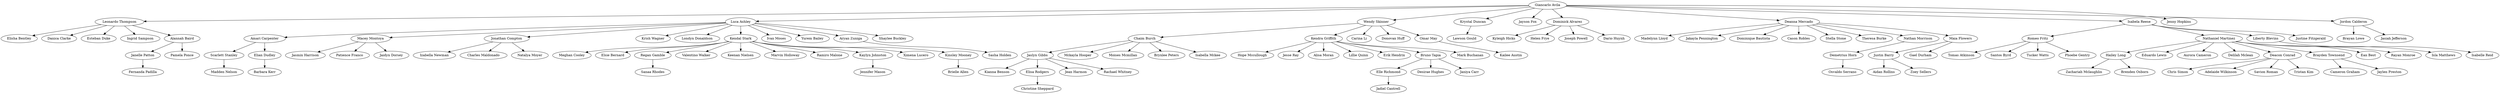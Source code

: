 strict digraph "" {
	graph [bb="0,0,930.12,863.53"];
	node [label="\N"];
	"Leonardo Thompson"	 [height=0.5,
		pos="482.87,394.47",
		width=2.3299];
	"Elisha Bentley"	 [height=0.5,
		pos="547.32,383.93",
		width=1.7202];
	"Leonardo Thompson" -> "Elisha Bentley"	 [pos="e,547.31,383.94 547.27,383.94 547.28,383.94 547.29,383.94 547.29,383.94"];
	"Danica Clarke"	 [height=0.5,
		pos="491.26,330.57",
		width=1.6925];
	"Leonardo Thompson" -> "Danica Clarke"	 [pos="e,488.84,348.98 485.25,376.33 485.95,370.98 486.74,364.99 487.51,359.15"];
	"Esteban Duke"	 [height=0.5,
		pos="457.83,330.3",
		width=1.6519];
	"Leonardo Thompson" -> "Esteban Duke"	 [pos="e,464.87,348.34 475.76,376.25 473.53,370.52 471,364.04 468.57,357.81"];
	"Ingrid Sampson"	 [height=0.5,
		pos="529.76,348.95",
		width=1.8433];
	"Leonardo Thompson" -> "Ingrid Sampson"	 [pos="e,511.78,366.41 501.13,376.74 502.23,375.68 503.34,374.6 504.45,373.52"];
	"Alannah Baird"	 [height=0.5,
		pos="517.33,290.8",
		width=1.7201];
	"Leonardo Thompson" -> "Alannah Baird"	 [pos="e,511.28,309 488.87,376.41 494.18,360.45 501.99,336.93 508.09,318.58"];
	"Janelle Patton"	 [height=0.5,
		pos="537.95,190.03",
		width=1.652];
	"Alannah Baird" -> "Janelle Patton"	 [pos="e,534.23,208.23 521.01,272.79 524.1,257.69 528.57,235.87 532.14,218.42"];
	"Pamela Ponce"	 [height=0.5,
		pos="566.92,218.03",
		width=1.6655];
	"Alannah Baird" -> "Pamela Ponce"	 [pos="e,554.8,235.81 529.58,272.81 535.47,264.18 542.63,253.66 549.11,244.17"];
	"Fernanda Padilla"	 [height=0.5,
		pos="585.43,108.63",
		width=1.9384];
	"Janelle Patton" -> "Fernanda Padilla"	 [pos="e,574.92,126.64 548.49,171.96 554.76,161.21 562.83,147.38 569.82,135.38"];
	"Romeo Fritz"	 [height=0.5,
		pos="592.03,339.58",
		width=1.5157];
	"Tomas Atkinson"	 [height=0.5,
		pos="653.82,264.39",
		width=1.881];
	"Romeo Fritz" -> "Tomas Atkinson"	 [pos="e,639.35,281.99 606.36,322.14 614.26,312.53 624.21,300.42 632.95,289.78"];
	"Santos Byrd"	 [height=0.5,
		pos="623.94,246.68",
		width=1.4886];
	"Romeo Fritz" -> "Santos Byrd"	 [pos="e,617.7,264.85 598.18,321.66 602.79,308.26 609.17,289.67 614.43,274.35"];
	"Tucker Watts"	 [height=0.5,
		pos="592.99,250.22",
		width=1.5783];
	"Romeo Fritz" -> "Tucker Watts"	 [pos="e,592.8,268.27 592.23,321.49 592.36,309.14 592.54,292.52 592.69,278.44"];
	"Phoebe Gentry"	 [height=0.5,
		pos="670.73,299.78",
		width=1.7475];
	"Romeo Fritz" -> "Phoebe Gentry"	 [pos="e,639.7,315.47 622.23,324.3 625,322.9 627.84,321.47 630.68,320.03"];
	"Jaslyn Gibbs"	 [height=0.5,
		pos="183.13,316.36",
		width=1.5432];
	"Kianna Benson"	 [height=0.5,
		pos="102.33,320.52",
		width=1.7885];
	"Jaslyn Gibbs" -> "Kianna Benson"	 [pos="e,127.56,319.22 127.89,319.2 127.84,319.2 127.78,319.21 127.73,319.21"];
	"Elisa Rodgers"	 [height=0.5,
		pos="146.33,228.52",
		width=1.6521];
	"Jaslyn Gibbs" -> "Elisa Rodgers"	 [pos="e,153.82,246.4 175.51,298.16 170.39,285.95 163.56,269.64 157.79,255.87"];
	"Jean Harmon"	 [height=0.5,
		pos="100.95,361.43",
		width=1.5836];
	"Jaslyn Gibbs" -> "Jean Harmon"	 [pos="e,129.56,345.73 154.85,331.87 149.61,334.74 144.07,337.78 138.61,340.77"];
	"Rachael Whitney"	 [height=0.5,
		pos="121,273.92",
		width=1.9748];
	"Jaslyn Gibbs" -> "Rachael Whitney"	 [pos="e,145.91,290.94 159.29,300.07 157.64,298.95 155.97,297.81 154.29,296.66"];
	"Christine Sheppard"	 [height=0.5,
		pos="78.143,182.71",
		width=2.1706];
	"Elisa Rodgers" -> "Christine Sheppard"	 [pos="e,103.87,199.99 121.71,211.98 118.63,209.91 115.44,207.76 112.25,205.62"];
	"Amari Carpenter"	 [height=0.5,
		pos="406.97,638.93",
		width=1.9382];
	"Scarlett Stanley"	 [height=0.5,
		pos="377.39,737.69",
		width=1.8293];
	"Amari Carpenter" -> "Scarlett Stanley"	 [pos="e,382.78,719.69 401.54,657.05 397.12,671.8 390.81,692.89 385.75,709.8"];
	"Elian Dudley"	 [height=0.5,
		pos="325.19,703.21",
		width=1.5837];
	"Amari Carpenter" -> "Elian Dudley"	 [pos="e,346.6,686.38 385.05,656.16 375.74,663.48 364.74,672.13 354.72,680"];
	"Madden Nelson"	 [height=0.5,
		pos="353.99,825.57",
		width=1.8431];
	"Scarlett Stanley" -> "Madden Nelson"	 [pos="e,358.83,807.39 372.54,755.9 369.34,767.92 365.09,783.9 361.46,797.53"];
	"Barbara Kerr"	 [height=0.5,
		pos="277.44,781.51",
		width=1.5696];
	"Elian Dudley" -> "Barbara Kerr"	 [pos="e,288.23,763.81 314.35,720.98 308.19,731.09 300.35,743.95 293.48,755.21"];
	"Macey Montoya"	 [height=0.5,
		pos="436.55,641.73",
		width=1.8975];
	"Jasmin Harrison"	 [height=0.5,
		pos="425.34,736.47",
		width=1.8841];
	"Macey Montoya" -> "Jasmin Harrison"	 [pos="e,427.5,718.26 434.39,659.99 432.78,673.62 430.54,692.5 428.7,708.09"];
	"Patience Franco"	 [height=0.5,
		pos="390.43,718.92",
		width=1.8564];
	"Macey Montoya" -> "Patience Franco"	 [pos="e,401.07,701.11 425.86,659.63 420.04,669.37 412.72,681.61 406.25,692.44"];
	"Jaidyn Dorsey"	 [height=0.5,
		pos="353.18,696.33",
		width=1.693];
	"Macey Montoya" -> "Jaidyn Dorsey"	 [pos="e,378.52,679.74 410.63,658.71 403.12,663.63 394.81,669.07 386.89,674.25"];
	"Jonathan Compton"	 [height=0.5,
		pos="565.3,582.41",
		width=2.1299];
	"Izabella Newman"	 [height=0.5,
		pos="645.82,586.88",
		width=2.0062];
	"Jonathan Compton" -> "Izabella Newman"	 [pos="e,640.36,586.58 640.03,586.56 640.09,586.57 640.14,586.57 640.2,586.57"];
	"Charles Maldonado"	 [height=0.5,
		pos="635,644.06",
		width=2.2114];
	"Jonathan Compton" -> "Charles Maldonado"	 [pos="e,614.93,626.3 585.09,599.91 591.95,605.98 599.77,612.89 607.15,619.43"];
	"Natalya Moyer"	 [height=0.5,
		pos="650.96,617.7",
		width=1.7609];
	"Jonathan Compton" -> "Natalya Moyer"	 [pos="e,614.87,602.83 603.62,598.2 604.21,598.44 604.79,598.68 605.38,598.92"];
	"Luca Ashley"	 [height=0.5,
		pos="476.82,565.21",
		width=1.5156];
	"Luca Ashley" -> "Amari Carpenter"	 [pos="e,423.65,621.33 460.27,582.68 451.46,591.98 440.47,603.58 430.76,613.82"];
	"Luca Ashley" -> "Macey Montoya"	 [pos="e,445.98,623.81 467.48,582.96 462.49,592.45 456.23,604.33 450.66,614.93"];
	"Luca Ashley" -> "Jonathan Compton"	 [pos="e,524.41,574.46 523.91,574.36 524,574.38 524.08,574.39 524.16,574.41"];
	"Krish Wagner"	 [height=0.5,
		pos="481.63,607.52",
		width=1.6415];
	"Luca Ashley" -> "Krish Wagner"	 [pos="e,479.57,589.35 478.89,583.4 478.9,583.52 478.92,583.65 478.93,583.77"];
	"Londyn Donaldson"	 [height=0.5,
		pos="528.24,548.18",
		width=2.1708];
	"Luca Ashley" -> "Londyn Donaldson"	 [pos="e,515.87,552.28 515.53,552.39 515.59,552.37 515.64,552.35 515.7,552.33"];
	"Kendal Stark"	 [height=0.5,
		pos="523.87,660.8",
		width=1.5701];
	"Luca Ashley" -> "Kendal Stark"	 [pos="e,515.06,642.9 485.67,583.19 492.7,597.48 502.65,617.68 510.62,633.9"];
	"Ivan Moses"	 [height=0.5,
		pos="528.1,570.3",
		width=1.4201];
	"Luca Ashley" -> "Ivan Moses"	 [pos="e,528.06,570.3 527.95,570.29 527.98,570.29 528,570.29 528.02,570.3"];
	"Yurem Bailey"	 [height=0.5,
		pos="512.57,594.25",
		width=1.6383];
	"Luca Ashley" -> "Yurem Bailey"	 [pos="e,497.99,582.41 497.62,582.11 497.68,582.16 497.74,582.21 497.8,582.26"];
	"Aryan Zuniga"	 [height=0.5,
		pos="415.68,603.75",
		width=1.6519];
	"Luca Ashley" -> "Aryan Zuniga"	 [pos="e,441.74,587.32 451.25,581.33 450.95,581.52 450.66,581.7 450.36,581.89"];
	"Shaylee Buckley"	 [height=0.5,
		pos="450.31,588.82",
		width=1.9384];
	"Luca Ashley" -> "Shaylee Buckley"	 [pos="e,457.44,582.47 457.84,582.12 457.77,582.18 457.71,582.24 457.64,582.29"];
	"Meghan Cooley"	 [height=0.5,
		pos="472.08,718.93",
		width=1.8567];
	"Kendal Stark" -> "Meghan Cooley"	 [pos="e,487.97,701.1 508.33,678.24 504.11,682.98 499.44,688.22 494.91,693.31"];
	"Elsie Bernard"	 [height=0.5,
		pos="477.16,744.97",
		width=1.6245];
	"Kendal Stark" -> "Elsie Bernard"	 [pos="e,487.05,727.15 513.96,678.65 507.58,690.15 499.18,705.3 492.01,718.22"];
	"Regan Gamble"	 [height=0.5,
		pos="513.31,761.25",
		width=1.7473];
	"Kendal Stark" -> "Regan Gamble"	 [pos="e,515.24,742.94 521.93,679.23 520.35,694.24 518.1,715.68 516.29,732.88"];
	"Valentino Walker"	 [height=0.5,
		pos="509.69,722.25",
		width=1.9826];
	"Kendal Stark" -> "Valentino Walker"	 [pos="e,513.89,704.06 519.69,678.91 518.58,683.74 517.35,689.08 516.14,694.3"];
	"Keenan Nielsen"	 [height=0.5,
		pos="562.46,711.97",
		width=1.8427];
	"Kendal Stark" -> "Keenan Nielsen"	 [pos="e,549.02,694.16 537.15,678.41 538.95,680.8 540.82,683.29 542.71,685.78"];
	"Marvin Holloway"	 [height=0.5,
		pos="603.21,659.43",
		width=2.0341];
	"Kendal Stark" -> "Marvin Holloway"	 [pos="e,580.98,659.81 580.68,659.82 580.73,659.82 580.78,659.82 580.83,659.82"];
	"Ramiro Malone"	 [height=0.5,
		pos="583.75,682.22",
		width=1.8294];
	"Kendal Stark" -> "Ramiro Malone"	 [pos="e,562.07,674.47 561.79,674.37 561.84,674.39 561.88,674.4 561.93,674.42"];
	"Kaylyn Johnston"	 [height=0.5,
		pos="589.5,731.19",
		width=1.9389];
	"Kendal Stark" -> "Kaylyn Johnston"	 [pos="e,573.01,713.5 540.09,678.2 547.92,686.6 557.46,696.83 566.06,706.05"];
	"Ximena Lucero"	 [height=0.5,
		pos="543.24,737.39",
		width=1.8153];
	"Kendal Stark" -> "Ximena Lucero"	 [pos="e,538.68,719.37 528.46,678.95 530.77,688.11 533.63,699.42 536.22,709.63"];
	"Kinsley Mooney"	 [height=0.5,
		pos="620.06,696.46",
		width=1.9251];
	"Kendal Stark" -> "Kinsley Mooney"	 [pos="e,580.21,681.69 560.78,674.49 564.06,675.7 567.41,676.94 570.77,678.19"];
	"Sasha Holden"	 [height=0.5,
		pos="329.61,669.1",
		width=1.6384];
	"Aryan Zuniga" -> "Sasha Holden"	 [pos="e,351.7,652.32 393.51,620.58 383.27,628.35 370.95,637.71 359.87,646.12"];
	"Sanaa Rhodes"	 [height=0.5,
		pos="517.12,845.53",
		width=1.6657];
	"Regan Gamble" -> "Sanaa Rhodes"	 [pos="e,516.29,827.28 514.14,779.53 514.63,790.47 515.27,804.6 515.83,816.98"];
	"Jennifer Mason"	 [height=0.5,
		pos="622.68,811.01",
		width=1.802];
	"Kaylyn Johnston" -> "Jennifer Mason"	 [pos="e,615.18,792.97 597.03,749.3 601.23,759.41 606.55,772.2 611.25,783.51"];
	"Brielle Allen"	 [height=0.5,
		pos="680.05,761.55",
		width=1.5429];
	"Kinsley Mooney" -> "Brielle Allen"	 [pos="e,664.1,744.23 636.45,714.24 642.77,721.1 650.11,729.06 656.95,736.48"];
	"Hailey Long"	 [height=0.5,
		pos="755.5,452.66",
		width=1.5155];
	"Zachariah Mclaughlin"	 [height=0.5,
		pos="841.68,432.84",
		width=2.4566];
	"Hailey Long" -> "Zachariah Mclaughlin"	 [pos="e,800.85,442.23 800.36,442.34 800.44,442.32 800.52,442.31 800.6,442.29"];
	"Brenden Osborn"	 [height=0.5,
		pos="836.6,486.91",
		width=1.8976];
	"Hailey Long" -> "Brenden Osborn"	 [pos="e,800.2,471.54 789.42,466.99 789.87,467.17 790.32,467.36 790.76,467.55"];
	"Giancarlo Avila"	 [height=0.5,
		pos="452.43,459.1",
		width=1.8248];
	"Giancarlo Avila" -> "Leonardo Thompson"	 [pos="e,474.23,412.83 460.91,441.1 463.7,435.17 466.87,428.45 469.91,421.98"];
	"Giancarlo Avila" -> "Luca Ashley"	 [pos="e,472.66,547.12 456.57,477.1 460.35,493.57 466.01,518.18 470.39,537.21"];
	"Wendy Skinner"	 [height=0.5,
		pos="393.34,369.3",
		width=1.7962];
	"Giancarlo Avila" -> "Wendy Skinner"	 [pos="e,404.99,387 440.75,441.36 432.18,428.32 420.38,410.39 410.7,395.68"];
	"Krystal Duncan"	 [height=0.5,
		pos="446.17,426.75",
		width=1.8293];
	"Giancarlo Avila" -> "Krystal Duncan"	 [pos="e,448.87,440.69 448.93,441.03 448.92,440.98 448.91,440.92 448.9,440.86"];
	"Jayson Fox"	 [height=0.5,
		pos="486.15,443.73",
		width=1.3931];
	"Giancarlo Avila" -> "Jayson Fox"	 [pos="e,486.13,443.75 486.06,443.78 486.07,443.77 486.09,443.76 486.1,443.76"];
	"Dominick Alvarez"	 [height=0.5,
		pos="411.29,479.51",
		width=2.0886];
	"Giancarlo Avila" -> "Dominick Alvarez"	 [pos="e,419.93,475.23 420.42,474.98 420.34,475.02 420.26,475.07 420.18,475.11"];
	"Deanna Mercado"	 [height=0.5,
		pos="357.84,482.32",
		width=1.9653];
	"Giancarlo Avila" -> "Deanna Mercado"	 [pos="e,403.2,471.19 403.47,471.12 403.43,471.13 403.38,471.14 403.34,471.15"];
	"Isabela Reese"	 [height=0.5,
		pos="557.87,429.76",
		width=1.6243];
	"Giancarlo Avila" -> "Isabela Reese"	 [pos="e,514.33,441.88 498.68,446.23 500.63,445.69 502.59,445.14 504.55,444.6"];
	"Jenny Hopkins"	 [height=0.5,
		pos="495.71,467.5",
		width=1.7478];
	"Giancarlo Avila" -> "Jenny Hopkins"	 [pos="e,495.68,467.5 495.59,467.48 495.61,467.48 495.62,467.49 495.64,467.49"];
	"Jordon Calderon"	 [height=0.5,
		pos="456.33,486.81",
		width=1.9113];
	"Giancarlo Avila" -> "Jordon Calderon"	 [pos="e,455.03,477.61 454.96,477.12 454.97,477.2 454.99,477.28 455,477.36"];
	"Chaim Burch"	 [height=0.5,
		pos="284.78,346.18",
		width=1.5975];
	"Wendy Skinner" -> "Chaim Burch"	 [pos="e,332.39,356.32 341.92,358.35 341.82,358.33 341.72,358.3 341.62,358.28"];
	"Kendra Griffith"	 [height=0.5,
		pos="393.92,264.64",
		width=1.802];
	"Wendy Skinner" -> "Kendra Griffith"	 [pos="e,393.82,282.66 393.44,351.07 393.53,335.01 393.66,311.37 393.77,292.86"];
	"Carina Li"	 [height=0.5,
		pos="407.3,321.71",
		width=1.2153];
	"Wendy Skinner" -> "Carina Li"	 [pos="e,402.01,339.73 398.62,351.31 398.79,350.71 398.97,350.12 399.14,349.52"];
	"Donovan Huff"	 [height=0.5,
		pos="346.83,353.93",
		width=1.7022];
	"Wendy Skinner" -> "Donovan Huff"	 [pos="e,350.94,355.29 351.46,355.46 351.37,355.43 351.28,355.4 351.2,355.38"];
	"Omar May"	 [height=0.5,
		pos="355.49,321.05",
		width=1.3518];
	"Wendy Skinner" -> "Omar May"	 [pos="e,369.11,338.42 379.46,351.61 378.19,349.99 376.89,348.34 375.59,346.67"];
	"Lawson Gould"	 [height=0.5,
		pos="389.39,387.5",
		width=1.734];
	"Krystal Duncan" -> "Lawson Gould"	 [pos="e,413.78,404.36 421.76,409.88 421.6,409.76 421.43,409.65 421.26,409.53"];
	"Kyleigh Hicks"	 [height=0.5,
		pos="376.4,553.79",
		width=1.7067];
	"Dominick Alvarez" -> "Kyleigh Hicks"	 [pos="e,384.89,535.72 402.85,497.49 398.76,506.19 393.77,516.81 389.23,526.48"];
	"Helen Frye"	 [height=0.5,
		pos="340.65,556.22",
		width=1.379];
	"Dominick Alvarez" -> "Helen Frye"	 [pos="e,356.46,539.05 394.91,497.3 385.5,507.52 373.56,520.49 363.27,531.66"];
	"Joseph Powell"	 [height=0.5,
		pos="327.24,496.28",
		width=1.6932];
	"Dominick Alvarez" -> "Joseph Powell"	 [pos="e,353.03,491.14 353.37,491.07 353.32,491.08 353.26,491.09 353.2,491.1"];
	"Dario Huynh"	 [height=0.5,
		pos="354.28,430.89",
		width=1.5702];
	"Dominick Alvarez" -> "Dario Huynh"	 [pos="e,374.26,447.93 390.71,461.96 387.87,459.53 384.9,457.01 381.95,454.49"];
	"Madelynn Lloyd"	 [height=0.5,
		pos="278.08,455.54",
		width=1.925];
	"Deanna Mercado" -> "Madelynn Lloyd"	 [pos="e,314.25,467.69 314.69,467.84 314.62,467.81 314.54,467.79 314.47,467.76"];
	"Jakayla Pennington"	 [height=0.5,
		pos="294.6,432.7",
		width=2.1979];
	"Deanna Mercado" -> "Jakayla Pennington"	 [pos="e,316.81,450.13 335.72,464.97 332.18,462.19 328.46,459.27 324.77,456.38"];
	"Dominique Bautista"	 [height=0.5,
		pos="296.24,517.26",
		width=2.2526];
	"Deanna Mercado" -> "Dominique Bautista"	 [pos="e,325.84,500.47 328.84,498.77 328.72,498.84 328.59,498.91 328.47,498.98"];
	"Cason Robles"	 [height=0.5,
		pos="321.42,428.46",
		width=1.6387];
	"Deanna Mercado" -> "Cason Robles"	 [pos="e,333.37,446.13 345.71,464.39 343.6,461.27 341.37,457.96 339.14,454.67"];
	"Stella Stone"	 [height=0.5,
		pos="318.7,547.08",
		width=1.4611];
	"Deanna Mercado" -> "Stella Stone"	 [pos="e,329.54,529.14 346.93,500.36 343.2,506.54 338.94,513.58 334.88,520.3"];
	"Theresa Burke"	 [height=0.5,
		pos="286.24,483.09",
		width=1.7199];
	"Deanna Mercado" -> "Theresa Burke"	 [pos="e,286.45,483.09 287.04,483.08 286.91,483.08 286.8,483.09 286.7,483.09"];
	"Nathan Morrison"	 [height=0.5,
		pos="284.87,562.24",
		width=1.9659];
	"Deanna Mercado" -> "Nathan Morrison"	 [pos="e,301.02,544.55 341.64,500.06 331.73,510.92 318.87,525 307.91,537.01"];
	"Maia Flowers"	 [height=0.5,
		pos="248.47,511.49",
		width=1.6384];
	"Deanna Mercado" -> "Maia Flowers"	 [pos="e,293.19,499.56 308.91,495.37 306.95,495.9 304.98,496.42 303,496.95"];
	"Isabela Reese" -> "Romeo Fritz"	 [pos="e,585.24,357.49 564.78,411.51 569.63,398.72 576.19,381.38 581.67,366.94"];
	"Nathaniel Martinez"	 [height=0.5,
		pos="662.99,432.44",
		width=2.1837];
	"Isabela Reese" -> "Nathaniel Martinez"	 [pos="e,616.55,431.26 616.27,431.25 616.32,431.25 616.37,431.25 616.41,431.26"];
	"Liberty Blevins"	 [height=0.5,
		pos="592.01,387.07",
		width=1.8158];
	"Isabela Reese" -> "Liberty Blevins"	 [pos="e,577.9,404.72 572.15,411.9 572.27,411.75 572.39,411.61 572.51,411.46"];
	"Justine Fitzgerald"	 [height=0.5,
		pos="597.01,456.98",
		width=2.0205];
	"Isabela Reese" -> "Justine Fitzgerald"	 [pos="e,581.93,446.49 581.54,446.22 581.61,446.27 581.67,446.31 581.74,446.36"];
	"Brayan Lowe"	 [height=0.5,
		pos="377.24,516.78",
		width=1.6108];
	"Jordon Calderon" -> "Brayan Lowe"	 [pos="e,414,502.85 416.78,501.79 416.66,501.84 416.55,501.88 416.43,501.93"];
	"Jasiah Jefferson"	 [height=0.5,
		pos="426.04,542.81",
		width=1.8385];
	"Jordon Calderon" -> "Jasiah Jefferson"	 [pos="e,435.77,524.82 446.58,504.83 444.69,508.33 442.66,512.07 440.66,515.78"];
	"Chaim Burch" -> "Jaslyn Gibbs"	 [pos="e,224.41,328.47 242.55,333.79 239.74,332.97 236.89,332.13 234.04,331.29"];
	"Mckayla Hooper"	 [height=0.5,
		pos="237.48,293.96",
		width=1.9383];
	"Chaim Burch" -> "Mckayla Hooper"	 [pos="e,253.65,311.8 269.03,328.79 266.25,325.72 263.3,322.46 260.37,319.23"];
	"Moises Mcmillan"	 [height=0.5,
		pos="219.44,343.17",
		width=2.007];
	"Chaim Burch" -> "Moises Mcmillan"	 [pos="e,227.25,343.53 227.72,343.55 227.64,343.55 227.56,343.54 227.48,343.54"];
	"Brynlee Peters"	 [height=0.5,
		pos="206.12,381.01",
		width=1.7201];
	"Chaim Burch" -> "Brynlee Peters"	 [pos="e,240.28,365.88 251.42,360.95 250.84,361.21 250.27,361.46 249.69,361.72"];
	"Isabella Mckee"	 [height=0.5,
		pos="255.17,267.1",
		width=1.7743];
	"Chaim Burch" -> "Isabella Mckee"	 [pos="e,261.96,285.25 278.06,328.23 274.37,318.4 269.73,305.98 265.58,294.92"];
	"Hope Mccullough"	 [height=0.5,
		pos="404.54,202.46",
		width=2.0614];
	"Kendra Griffith" -> "Hope Mccullough"	 [pos="e,401.44,220.62 396.99,246.66 397.85,241.67 398.79,236.14 399.71,230.72"];
	"Jesse Ray"	 [height=0.5,
		pos="457.44,209.82",
		width=1.2427];
	"Kendra Griffith" -> "Jesse Ray"	 [pos="e,438.13,226.49 414.02,247.3 419.2,242.83 424.86,237.95 430.33,233.22"];
	"Alisa Moran"	 [height=0.5,
		pos="361.75,205.92",
		width=1.5156];
	"Kendra Griffith" -> "Alisa Moran"	 [pos="e,371.52,223.75 384.1,246.7 381.66,242.27 379,237.41 376.4,232.65"];
	"Lillie Quinn"	 [height=0.5,
		pos="328.66,205.17",
		width=1.4884];
	"Kendra Griffith" -> "Lillie Quinn"	 [pos="e,347.53,222.36 374.7,247.12 368.53,241.5 361.6,235.19 355.02,229.19"];
	"Erik Hendrix"	 [height=0.5,
		pos="437.23,194.33",
		width=1.5701];
	"Kendra Griffith" -> "Erik Hendrix"	 [pos="e,426.15,212.31 404.85,246.9 409.69,239.05 415.48,229.65 420.81,220.98"];
	"Bruno Tapia"	 [height=0.5,
		pos="385.59,159.82",
		width=1.494];
	"Kendra Griffith" -> "Bruno Tapia"	 [pos="e,387.02,177.87 392.47,246.38 391.19,230.3 389.31,206.62 387.84,188.09"];
	"Mark Buchanan"	 [height=0.5,
		pos="318.78,230.13",
		width=1.8565];
	"Kendra Griffith" -> "Mark Buchanan"	 [pos="e,352.78,245.74 360.31,249.2 360.15,249.13 359.99,249.06 359.84,248.99"];
	"Kailee Austin"	 [height=0.5,
		pos="288.51,253.22",
		width=1.6249];
	"Omar May" -> "Kailee Austin"	 [pos="e,305.64,270.57 338.59,303.94 330.79,296.04 321.4,286.53 312.86,277.88"];
	"Demetrius Horn"	 [height=0.5,
		pos="208.79,617.32",
		width=1.8703];
	"Nathan Morrison" -> "Demetrius Horn"	 [pos="e,232.17,600.4 261.22,579.37 254.71,584.07 247.55,589.26 240.67,594.24"];
	"Justin Barry"	 [height=0.5,
		pos="166.63,554.48",
		width=1.4748];
	"Maia Flowers" -> "Justin Barry"	 [pos="e,195.54,539.29 218.46,527.26 213.9,529.65 209.15,532.15 204.45,534.62"];
	"Gael Durham"	 [height=0.5,
		pos="168.65,491.84",
		width=1.6108];
	"Maia Flowers" -> "Gael Durham"	 [pos="e,202.08,500.07 202.5,500.17 202.43,500.16 202.36,500.14 202.29,500.12"];
	"Nathaniel Martinez" -> "Hailey Long"	 [pos="e,720.44,445 720,444.9 720.07,444.92 720.15,444.94 720.22,444.95"];
	"Eduardo Lewis"	 [height=0.5,
		pos="695.81,356.04",
		width=1.7747];
	"Nathaniel Martinez" -> "Eduardo Lewis"	 [pos="e,688.09,374.02 670.77,414.34 674.73,405.11 679.64,393.69 684.05,383.41"];
	"Aurora Cameron"	 [height=0.5,
		pos="720.22,436.15",
		width=1.9383];
	"Nathaniel Martinez" -> "Aurora Cameron"	 [pos="e,720.17,436.15 720.05,436.14 720.08,436.14 720.1,436.14 720.12,436.14"];
	"Delilah Mclean"	 [height=0.5,
		pos="693.85,498.85",
		width=1.8018];
	"Nathaniel Martinez" -> "Delilah Mclean"	 [pos="e,685.43,480.72 671.42,450.59 674.42,457.03 677.85,464.43 681.13,471.47"];
	"Deacon Conrad"	 [height=0.5,
		pos="746.1,357.66",
		width=1.8155];
	"Nathaniel Martinez" -> "Deacon Conrad"	 [pos="e,726.84,375 682.69,414.72 693.63,404.87 707.41,392.48 719.32,381.76"];
	"Brayden Townsend"	 [height=0.5,
		pos="737.07,504.79",
		width=2.1763];
	"Nathaniel Martinez" -> "Brayden Townsend"	 [pos="e,718.97,487.11 681.3,450.33 690.45,459.26 701.67,470.22 711.64,479.96"];
	"Ean Best"	 [height=0.5,
		pos="706.09,472.99",
		width=1.1608];
	"Nathaniel Martinez" -> "Ean Best"	 [pos="e,688.6,456.53 681.77,450.11 681.91,450.24 682.05,450.37 682.2,450.51"];
	"Rayan Monroe"	 [height=0.5,
		pos="689.68,381.64",
		width=1.7475];
	"Nathaniel Martinez" -> "Rayan Monroe"	 [pos="e,680.22,399.63 672.47,414.39 673.42,412.59 674.39,410.74 675.37,408.88"];
	"Isla Matthews"	 [height=0.5,
		pos="719.63,402.08",
		width=1.6657];
	"Nathaniel Martinez" -> "Isla Matthews"	 [pos="e,694.27,415.68 693.96,415.84 694.01,415.81 694.07,415.79 694.12,415.76"];
	"Isabelle Reid"	 [height=0.5,
		pos="638.49,295.81",
		width=1.5699];
	"Liberty Blevins" -> "Isabelle Reid"	 [pos="e,629.32,313.8 601.19,369.04 607.88,355.91 617.05,337.91 624.62,323.04"];
	"Elle Richmond"	 [height=0.5,
		pos="321.95,95.673",
		width=1.7613];
	"Bruno Tapia" -> "Elle Richmond"	 [pos="e,339.5,113.36 368.54,142.63 361.8,135.84 353.93,127.9 346.59,120.51"];
	"Desirae Hughes"	 [height=0.5,
		pos="386.87,83.165",
		width=1.8428];
	"Bruno Tapia" -> "Desirae Hughes"	 [pos="e,386.57,101.2 385.89,141.66 386.04,132.59 386.23,121.41 386.4,111.27"];
	"Janiya Carr"	 [height=0.5,
		pos="439.1,86.92",
		width=1.4062];
	"Bruno Tapia" -> "Janiya Carr"	 [pos="e,426.26,104.41 398.54,142.18 405.05,133.31 413.06,122.4 420.23,112.63"];
	"Osvaldo Serrano"	 [height=0.5,
		pos="139.68,671.78",
		width=1.9249];
	"Demetrius Horn" -> "Osvaldo Serrano"	 [pos="e,161.64,654.48 186.92,634.55 181.5,638.82 175.6,643.48 169.86,648"];
	"Aidan Rollins"	 [height=0.5,
		pos="101.7,610.69",
		width=1.6523];
	"Justin Barry" -> "Aidan Rollins"	 [pos="e,121.62,593.45 147.15,571.35 141.6,576.15 135.45,581.47 129.51,586.62"];
	"Zoey Sellers"	 [height=0.5,
		pos="79.606,543.51",
		width=1.5155];
	"Justin Barry" -> "Zoey Sellers"	 [pos="e,116.31,548.14 116.76,548.19 116.69,548.18 116.61,548.17 116.54,548.16"];
	"Chris Simon"	 [height=0.5,
		pos="802.04,295.7",
		width=1.5161];
	"Deacon Conrad" -> "Chris Simon"	 [pos="e,786.32,313.12 761.98,340.07 767.46,334 773.71,327.08 779.61,320.55"];
	"Adelaide Wilkinson"	 [height=0.5,
		pos="823.71,333.53",
		width=2.2383];
	"Deacon Conrad" -> "Adelaide Wilkinson"	 [pos="e,789.86,344.05 789.44,344.18 789.51,344.16 789.58,344.14 789.65,344.12"];
	"Savion Roman"	 [height=0.5,
		pos="774.39,268.28",
		width=1.7341];
	"Deacon Conrad" -> "Savion Roman"	 [pos="e,768.68,286.34 751.83,339.57 755.78,327.09 761.1,310.26 765.59,296.09"];
	"Tristan Kim"	 [height=0.5,
		pos="833.35,375.52",
		width=1.4662];
	"Deacon Conrad" -> "Tristan Kim"	 [pos="e,799.05,368.5 798.62,368.41 798.69,368.42 798.76,368.44 798.83,368.45"];
	"Cameron Graham"	 [height=0.5,
		pos="825.02,522.14",
		width=2.0338];
	"Brayden Townsend" -> "Cameron Graham"	 [pos="e,797.07,516.63 796.71,516.56 796.77,516.57 796.83,516.58 796.89,516.59"];
	"Jaylen Preston"	 [height=0.5,
		pos="803.28,563.65",
		width=1.7067];
	"Brayden Townsend" -> "Jaylen Preston"	 [pos="e,783.89,546.41 756.94,522.45 762.94,527.78 769.63,533.73 776.02,539.42"];
	"Jadiel Cantrell"	 [height=0.5,
		pos="301.18,18",
		width=1.7064];
	"Elle Richmond" -> "Jadiel Cantrell"	 [pos="e,306.04,36.186 317.13,77.658 314.61,68.217 311.46,56.444 308.63,45.858"];
}
